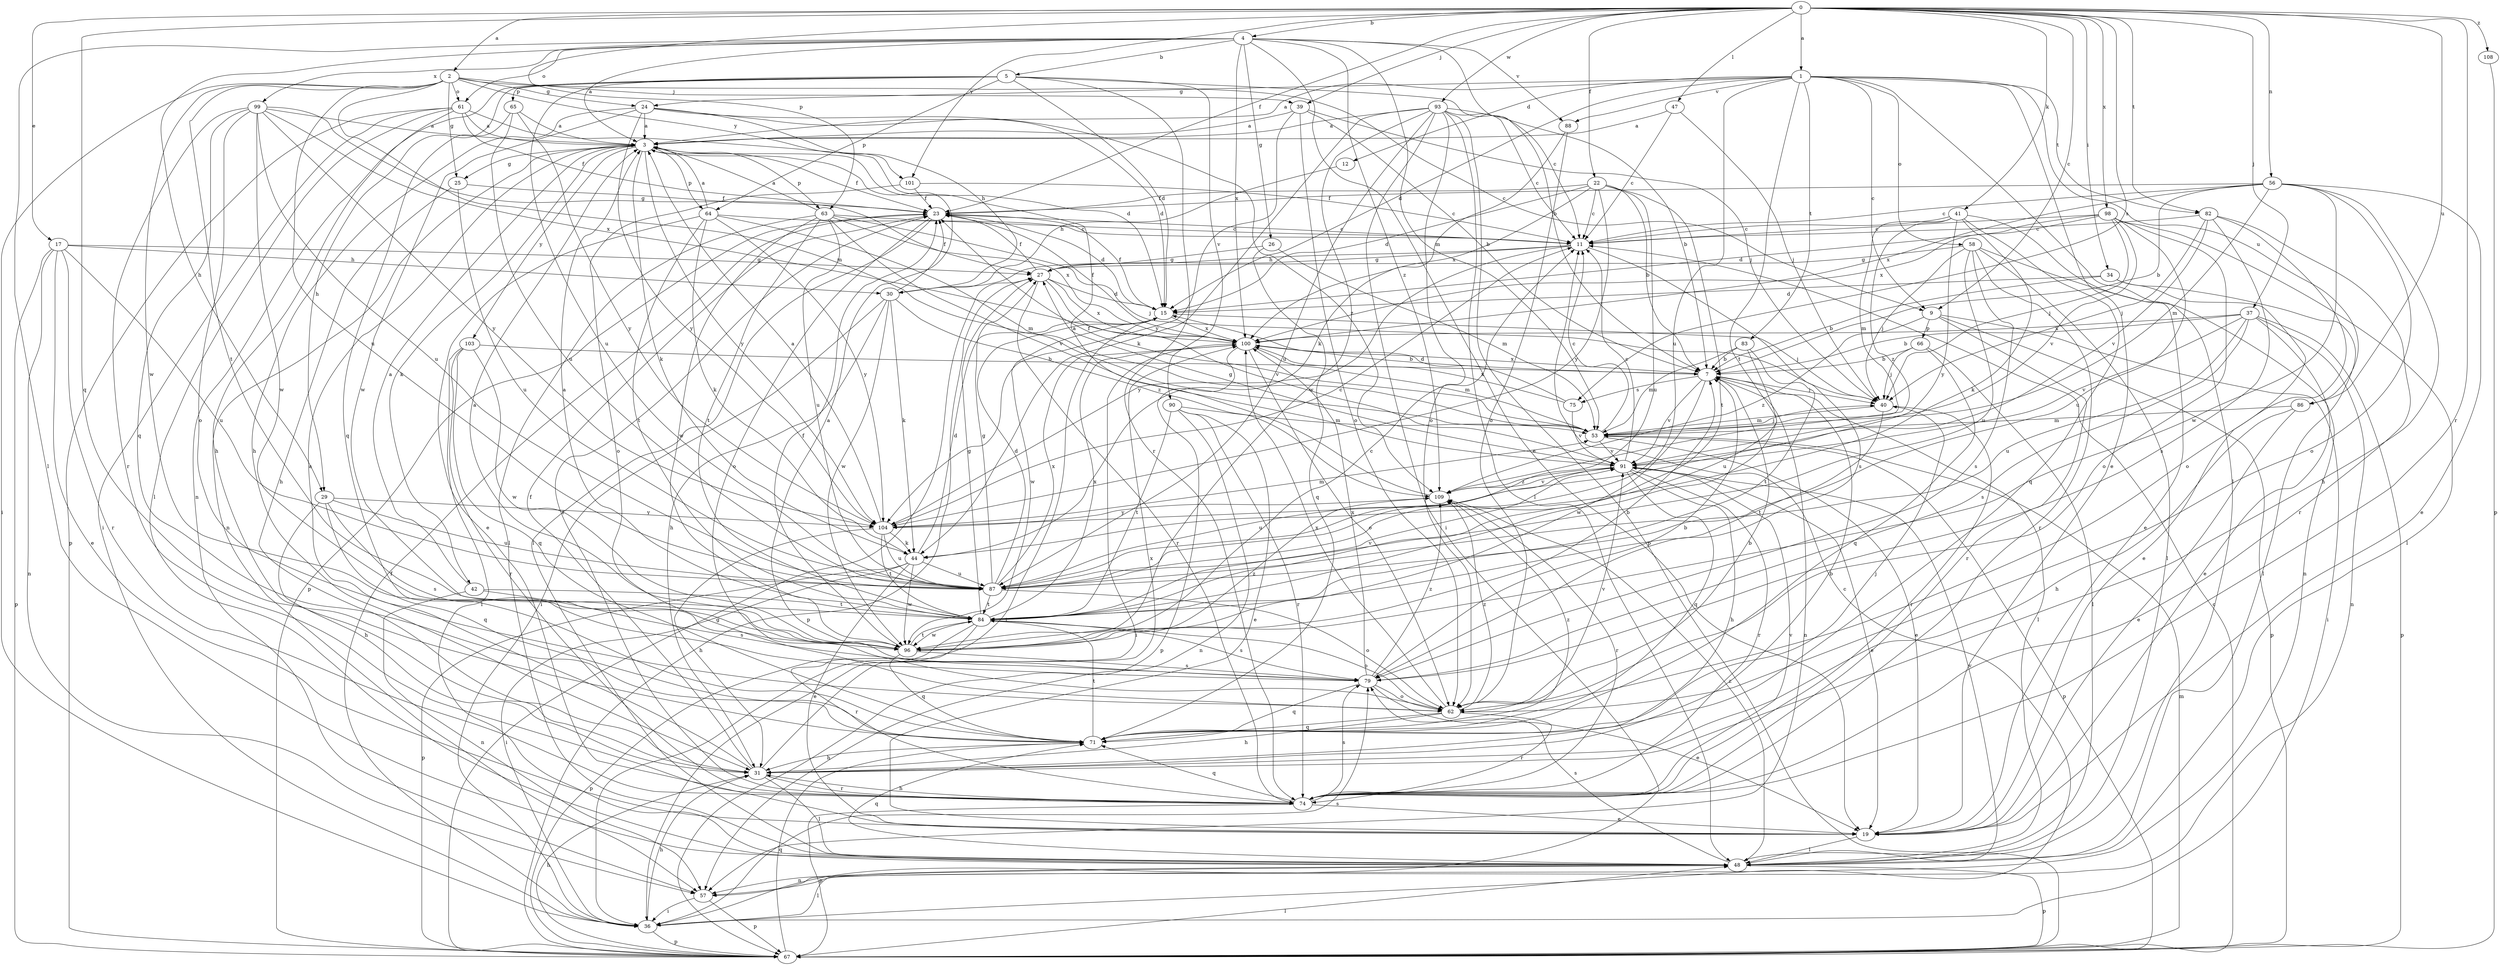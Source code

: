 strict digraph  {
0;
1;
2;
3;
4;
5;
7;
9;
11;
12;
15;
17;
19;
22;
23;
24;
25;
26;
27;
29;
30;
31;
34;
36;
37;
39;
40;
41;
42;
44;
47;
48;
53;
56;
57;
58;
61;
62;
63;
64;
65;
66;
67;
71;
74;
75;
79;
82;
83;
84;
86;
87;
88;
90;
91;
93;
96;
98;
99;
100;
101;
103;
104;
108;
109;
0 -> 1  [label=a];
0 -> 2  [label=a];
0 -> 4  [label=b];
0 -> 9  [label=c];
0 -> 17  [label=e];
0 -> 22  [label=f];
0 -> 23  [label=f];
0 -> 34  [label=i];
0 -> 37  [label=j];
0 -> 39  [label=j];
0 -> 41  [label=k];
0 -> 47  [label=l];
0 -> 56  [label=n];
0 -> 63  [label=p];
0 -> 71  [label=q];
0 -> 74  [label=r];
0 -> 75  [label=s];
0 -> 82  [label=t];
0 -> 86  [label=u];
0 -> 93  [label=w];
0 -> 98  [label=x];
0 -> 101  [label=y];
0 -> 108  [label=z];
1 -> 3  [label=a];
1 -> 9  [label=c];
1 -> 12  [label=d];
1 -> 15  [label=d];
1 -> 19  [label=e];
1 -> 24  [label=g];
1 -> 48  [label=l];
1 -> 58  [label=o];
1 -> 82  [label=t];
1 -> 83  [label=t];
1 -> 84  [label=t];
1 -> 86  [label=u];
1 -> 87  [label=u];
1 -> 88  [label=v];
2 -> 9  [label=c];
2 -> 24  [label=g];
2 -> 25  [label=g];
2 -> 36  [label=i];
2 -> 39  [label=j];
2 -> 53  [label=m];
2 -> 61  [label=o];
2 -> 84  [label=t];
2 -> 87  [label=u];
2 -> 96  [label=w];
2 -> 101  [label=y];
3 -> 23  [label=f];
3 -> 25  [label=g];
3 -> 42  [label=k];
3 -> 44  [label=k];
3 -> 57  [label=n];
3 -> 63  [label=p];
3 -> 64  [label=p];
3 -> 103  [label=y];
3 -> 104  [label=y];
4 -> 3  [label=a];
4 -> 5  [label=b];
4 -> 7  [label=b];
4 -> 19  [label=e];
4 -> 26  [label=g];
4 -> 29  [label=h];
4 -> 48  [label=l];
4 -> 53  [label=m];
4 -> 61  [label=o];
4 -> 88  [label=v];
4 -> 99  [label=x];
4 -> 100  [label=x];
4 -> 109  [label=z];
5 -> 11  [label=c];
5 -> 15  [label=d];
5 -> 29  [label=h];
5 -> 57  [label=n];
5 -> 64  [label=p];
5 -> 65  [label=p];
5 -> 74  [label=r];
5 -> 87  [label=u];
5 -> 90  [label=v];
7 -> 40  [label=j];
7 -> 48  [label=l];
7 -> 57  [label=n];
7 -> 75  [label=s];
7 -> 91  [label=v];
7 -> 96  [label=w];
7 -> 100  [label=x];
9 -> 36  [label=i];
9 -> 66  [label=p];
9 -> 67  [label=p];
9 -> 74  [label=r];
9 -> 109  [label=z];
11 -> 27  [label=g];
11 -> 30  [label=h];
11 -> 79  [label=s];
11 -> 104  [label=y];
12 -> 30  [label=h];
15 -> 23  [label=f];
15 -> 36  [label=i];
15 -> 40  [label=j];
15 -> 96  [label=w];
15 -> 100  [label=x];
17 -> 19  [label=e];
17 -> 27  [label=g];
17 -> 30  [label=h];
17 -> 57  [label=n];
17 -> 67  [label=p];
17 -> 74  [label=r];
17 -> 87  [label=u];
19 -> 48  [label=l];
22 -> 7  [label=b];
22 -> 11  [label=c];
22 -> 15  [label=d];
22 -> 23  [label=f];
22 -> 84  [label=t];
22 -> 87  [label=u];
22 -> 100  [label=x];
22 -> 104  [label=y];
23 -> 11  [label=c];
23 -> 15  [label=d];
23 -> 48  [label=l];
23 -> 62  [label=o];
23 -> 67  [label=p];
24 -> 3  [label=a];
24 -> 15  [label=d];
24 -> 30  [label=h];
24 -> 31  [label=h];
24 -> 96  [label=w];
24 -> 104  [label=y];
24 -> 109  [label=z];
25 -> 23  [label=f];
25 -> 31  [label=h];
25 -> 87  [label=u];
26 -> 27  [label=g];
26 -> 53  [label=m];
26 -> 71  [label=q];
27 -> 15  [label=d];
27 -> 23  [label=f];
27 -> 67  [label=p];
27 -> 74  [label=r];
27 -> 91  [label=v];
27 -> 100  [label=x];
29 -> 31  [label=h];
29 -> 71  [label=q];
29 -> 79  [label=s];
29 -> 87  [label=u];
29 -> 104  [label=y];
30 -> 23  [label=f];
30 -> 31  [label=h];
30 -> 36  [label=i];
30 -> 44  [label=k];
30 -> 96  [label=w];
30 -> 109  [label=z];
31 -> 3  [label=a];
31 -> 7  [label=b];
31 -> 23  [label=f];
31 -> 48  [label=l];
31 -> 74  [label=r];
31 -> 100  [label=x];
34 -> 7  [label=b];
34 -> 15  [label=d];
34 -> 19  [label=e];
34 -> 48  [label=l];
36 -> 11  [label=c];
36 -> 23  [label=f];
36 -> 31  [label=h];
36 -> 48  [label=l];
36 -> 67  [label=p];
36 -> 79  [label=s];
37 -> 7  [label=b];
37 -> 19  [label=e];
37 -> 57  [label=n];
37 -> 67  [label=p];
37 -> 79  [label=s];
37 -> 87  [label=u];
37 -> 91  [label=v];
37 -> 100  [label=x];
39 -> 3  [label=a];
39 -> 7  [label=b];
39 -> 40  [label=j];
39 -> 62  [label=o];
39 -> 104  [label=y];
40 -> 53  [label=m];
40 -> 74  [label=r];
40 -> 84  [label=t];
41 -> 11  [label=c];
41 -> 19  [label=e];
41 -> 44  [label=k];
41 -> 53  [label=m];
41 -> 71  [label=q];
41 -> 104  [label=y];
41 -> 109  [label=z];
42 -> 3  [label=a];
42 -> 57  [label=n];
42 -> 79  [label=s];
42 -> 84  [label=t];
44 -> 15  [label=d];
44 -> 19  [label=e];
44 -> 36  [label=i];
44 -> 67  [label=p];
44 -> 87  [label=u];
44 -> 96  [label=w];
47 -> 3  [label=a];
47 -> 11  [label=c];
47 -> 40  [label=j];
48 -> 57  [label=n];
48 -> 67  [label=p];
48 -> 71  [label=q];
48 -> 79  [label=s];
48 -> 91  [label=v];
48 -> 109  [label=z];
53 -> 11  [label=c];
53 -> 19  [label=e];
53 -> 23  [label=f];
53 -> 40  [label=j];
53 -> 67  [label=p];
53 -> 91  [label=v];
56 -> 7  [label=b];
56 -> 11  [label=c];
56 -> 19  [label=e];
56 -> 23  [label=f];
56 -> 31  [label=h];
56 -> 53  [label=m];
56 -> 62  [label=o];
56 -> 96  [label=w];
56 -> 100  [label=x];
57 -> 36  [label=i];
57 -> 67  [label=p];
58 -> 27  [label=g];
58 -> 40  [label=j];
58 -> 48  [label=l];
58 -> 57  [label=n];
58 -> 74  [label=r];
58 -> 79  [label=s];
58 -> 87  [label=u];
61 -> 3  [label=a];
61 -> 15  [label=d];
61 -> 23  [label=f];
61 -> 31  [label=h];
61 -> 36  [label=i];
61 -> 48  [label=l];
61 -> 67  [label=p];
62 -> 7  [label=b];
62 -> 31  [label=h];
62 -> 71  [label=q];
62 -> 74  [label=r];
62 -> 91  [label=v];
62 -> 100  [label=x];
62 -> 109  [label=z];
63 -> 3  [label=a];
63 -> 11  [label=c];
63 -> 40  [label=j];
63 -> 48  [label=l];
63 -> 84  [label=t];
63 -> 87  [label=u];
63 -> 91  [label=v];
63 -> 96  [label=w];
63 -> 100  [label=x];
64 -> 3  [label=a];
64 -> 11  [label=c];
64 -> 19  [label=e];
64 -> 44  [label=k];
64 -> 53  [label=m];
64 -> 84  [label=t];
64 -> 104  [label=y];
65 -> 3  [label=a];
65 -> 71  [label=q];
65 -> 87  [label=u];
65 -> 104  [label=y];
66 -> 7  [label=b];
66 -> 40  [label=j];
66 -> 48  [label=l];
66 -> 71  [label=q];
67 -> 11  [label=c];
67 -> 27  [label=g];
67 -> 31  [label=h];
67 -> 48  [label=l];
67 -> 53  [label=m];
67 -> 71  [label=q];
71 -> 31  [label=h];
71 -> 40  [label=j];
71 -> 84  [label=t];
71 -> 109  [label=z];
74 -> 19  [label=e];
74 -> 23  [label=f];
74 -> 31  [label=h];
74 -> 67  [label=p];
74 -> 71  [label=q];
74 -> 79  [label=s];
74 -> 91  [label=v];
75 -> 15  [label=d];
75 -> 91  [label=v];
75 -> 100  [label=x];
79 -> 3  [label=a];
79 -> 7  [label=b];
79 -> 19  [label=e];
79 -> 62  [label=o];
79 -> 71  [label=q];
79 -> 100  [label=x];
79 -> 109  [label=z];
82 -> 11  [label=c];
82 -> 40  [label=j];
82 -> 62  [label=o];
82 -> 74  [label=r];
82 -> 79  [label=s];
82 -> 91  [label=v];
83 -> 7  [label=b];
83 -> 53  [label=m];
83 -> 84  [label=t];
83 -> 87  [label=u];
84 -> 3  [label=a];
84 -> 27  [label=g];
84 -> 62  [label=o];
84 -> 67  [label=p];
84 -> 74  [label=r];
84 -> 79  [label=s];
84 -> 91  [label=v];
84 -> 96  [label=w];
84 -> 100  [label=x];
86 -> 19  [label=e];
86 -> 31  [label=h];
86 -> 53  [label=m];
87 -> 15  [label=d];
87 -> 27  [label=g];
87 -> 62  [label=o];
87 -> 84  [label=t];
87 -> 100  [label=x];
88 -> 44  [label=k];
88 -> 62  [label=o];
90 -> 19  [label=e];
90 -> 53  [label=m];
90 -> 57  [label=n];
90 -> 74  [label=r];
90 -> 84  [label=t];
91 -> 11  [label=c];
91 -> 19  [label=e];
91 -> 27  [label=g];
91 -> 31  [label=h];
91 -> 71  [label=q];
91 -> 74  [label=r];
91 -> 87  [label=u];
91 -> 109  [label=z];
93 -> 3  [label=a];
93 -> 7  [label=b];
93 -> 11  [label=c];
93 -> 36  [label=i];
93 -> 44  [label=k];
93 -> 48  [label=l];
93 -> 62  [label=o];
93 -> 67  [label=p];
93 -> 87  [label=u];
93 -> 96  [label=w];
96 -> 3  [label=a];
96 -> 7  [label=b];
96 -> 11  [label=c];
96 -> 23  [label=f];
96 -> 71  [label=q];
96 -> 79  [label=s];
96 -> 84  [label=t];
96 -> 109  [label=z];
98 -> 11  [label=c];
98 -> 15  [label=d];
98 -> 40  [label=j];
98 -> 48  [label=l];
98 -> 62  [label=o];
98 -> 87  [label=u];
98 -> 91  [label=v];
98 -> 100  [label=x];
99 -> 3  [label=a];
99 -> 27  [label=g];
99 -> 62  [label=o];
99 -> 71  [label=q];
99 -> 74  [label=r];
99 -> 87  [label=u];
99 -> 96  [label=w];
99 -> 100  [label=x];
99 -> 104  [label=y];
100 -> 7  [label=b];
100 -> 23  [label=f];
100 -> 36  [label=i];
100 -> 53  [label=m];
100 -> 62  [label=o];
100 -> 67  [label=p];
101 -> 11  [label=c];
101 -> 23  [label=f];
101 -> 62  [label=o];
103 -> 7  [label=b];
103 -> 48  [label=l];
103 -> 71  [label=q];
103 -> 74  [label=r];
103 -> 96  [label=w];
104 -> 3  [label=a];
104 -> 11  [label=c];
104 -> 31  [label=h];
104 -> 44  [label=k];
104 -> 53  [label=m];
104 -> 84  [label=t];
104 -> 87  [label=u];
108 -> 67  [label=p];
109 -> 3  [label=a];
109 -> 74  [label=r];
109 -> 91  [label=v];
109 -> 104  [label=y];
}
